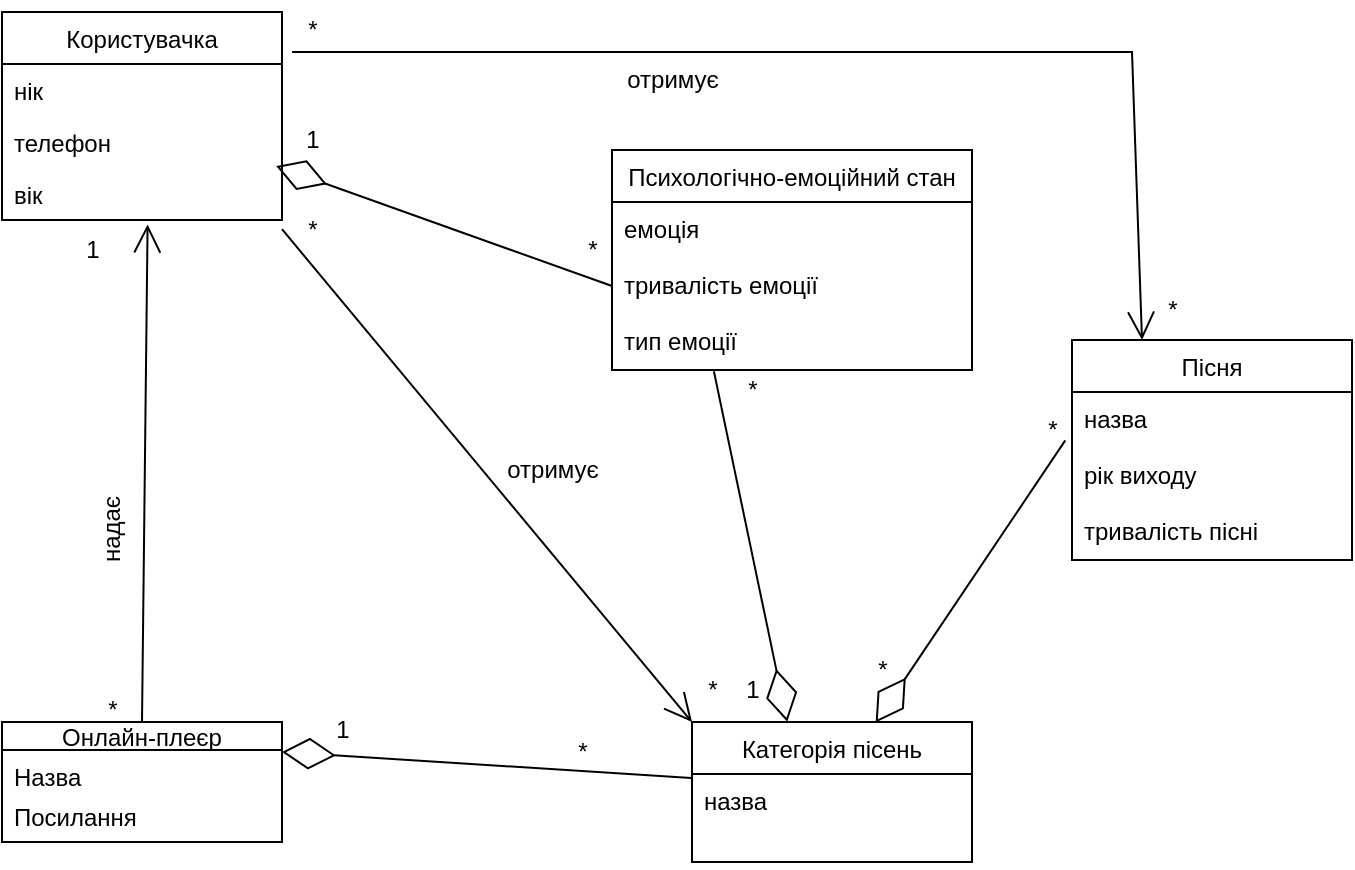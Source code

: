 <mxfile version="20.4.0" type="github">
  <diagram id="FiDt0s2Z3zEnG-Hj3zlf" name="Страница 1">
    <mxGraphModel dx="1278" dy="579" grid="1" gridSize="10" guides="1" tooltips="1" connect="1" arrows="1" fold="1" page="1" pageScale="1" pageWidth="1654" pageHeight="2336" math="0" shadow="0">
      <root>
        <mxCell id="0" />
        <mxCell id="1" parent="0" />
        <mxCell id="qLWZHR_6ugfc2XxDYZzj-6" value="Користувачка" style="swimlane;fontStyle=0;childLayout=stackLayout;horizontal=1;startSize=26;fillColor=none;horizontalStack=0;resizeParent=1;resizeParentMax=0;resizeLast=0;collapsible=1;marginBottom=0;" parent="1" vertex="1">
          <mxGeometry x="65" y="41" width="140" height="104" as="geometry" />
        </mxCell>
        <mxCell id="qLWZHR_6ugfc2XxDYZzj-7" value="нік" style="text;strokeColor=none;fillColor=none;align=left;verticalAlign=top;spacingLeft=4;spacingRight=4;overflow=hidden;rotatable=0;points=[[0,0.5],[1,0.5]];portConstraint=eastwest;" parent="qLWZHR_6ugfc2XxDYZzj-6" vertex="1">
          <mxGeometry y="26" width="140" height="26" as="geometry" />
        </mxCell>
        <mxCell id="qLWZHR_6ugfc2XxDYZzj-8" value="телефон" style="text;strokeColor=none;fillColor=none;align=left;verticalAlign=top;spacingLeft=4;spacingRight=4;overflow=hidden;rotatable=0;points=[[0,0.5],[1,0.5]];portConstraint=eastwest;" parent="qLWZHR_6ugfc2XxDYZzj-6" vertex="1">
          <mxGeometry y="52" width="140" height="26" as="geometry" />
        </mxCell>
        <mxCell id="qLWZHR_6ugfc2XxDYZzj-9" value="вік" style="text;strokeColor=none;fillColor=none;align=left;verticalAlign=top;spacingLeft=4;spacingRight=4;overflow=hidden;rotatable=0;points=[[0,0.5],[1,0.5]];portConstraint=eastwest;" parent="qLWZHR_6ugfc2XxDYZzj-6" vertex="1">
          <mxGeometry y="78" width="140" height="26" as="geometry" />
        </mxCell>
        <mxCell id="qLWZHR_6ugfc2XxDYZzj-10" value="Психологічно-емоційний стан" style="swimlane;fontStyle=0;childLayout=stackLayout;horizontal=1;startSize=26;fillColor=none;horizontalStack=0;resizeParent=1;resizeParentMax=0;resizeLast=0;collapsible=1;marginBottom=0;" parent="1" vertex="1">
          <mxGeometry x="370" y="110" width="180" height="110" as="geometry" />
        </mxCell>
        <mxCell id="qLWZHR_6ugfc2XxDYZzj-11" value="емоція&#xa;&#xa;тривалість емоції&#xa;&#xa;тип емоції" style="text;strokeColor=none;fillColor=none;align=left;verticalAlign=top;spacingLeft=4;spacingRight=4;overflow=hidden;rotatable=0;points=[[0,0.5],[1,0.5]];portConstraint=eastwest;" parent="qLWZHR_6ugfc2XxDYZzj-10" vertex="1">
          <mxGeometry y="26" width="180" height="84" as="geometry" />
        </mxCell>
        <mxCell id="qLWZHR_6ugfc2XxDYZzj-22" value="Категорія пісень" style="swimlane;fontStyle=0;childLayout=stackLayout;horizontal=1;startSize=26;fillColor=none;horizontalStack=0;resizeParent=1;resizeParentMax=0;resizeLast=0;collapsible=1;marginBottom=0;" parent="1" vertex="1">
          <mxGeometry x="410" y="396" width="140" height="70" as="geometry" />
        </mxCell>
        <mxCell id="qLWZHR_6ugfc2XxDYZzj-23" value="назва" style="text;strokeColor=none;fillColor=none;align=left;verticalAlign=top;spacingLeft=4;spacingRight=4;overflow=hidden;rotatable=0;points=[[0,0.5],[1,0.5]];portConstraint=eastwest;" parent="qLWZHR_6ugfc2XxDYZzj-22" vertex="1">
          <mxGeometry y="26" width="140" height="44" as="geometry" />
        </mxCell>
        <mxCell id="qLWZHR_6ugfc2XxDYZzj-26" value="Онлайн-плеєр" style="swimlane;fontStyle=0;childLayout=stackLayout;horizontal=1;startSize=14;fillColor=none;horizontalStack=0;resizeParent=1;resizeParentMax=0;resizeLast=0;collapsible=1;marginBottom=0;" parent="1" vertex="1">
          <mxGeometry x="65" y="396" width="140" height="60" as="geometry" />
        </mxCell>
        <mxCell id="qLWZHR_6ugfc2XxDYZzj-27" value="Назва" style="text;strokeColor=none;fillColor=none;align=left;verticalAlign=top;spacingLeft=4;spacingRight=4;overflow=hidden;rotatable=0;points=[[0,0.5],[1,0.5]];portConstraint=eastwest;" parent="qLWZHR_6ugfc2XxDYZzj-26" vertex="1">
          <mxGeometry y="14" width="140" height="20" as="geometry" />
        </mxCell>
        <mxCell id="qLWZHR_6ugfc2XxDYZzj-28" value="Посилання" style="text;strokeColor=none;fillColor=none;align=left;verticalAlign=top;spacingLeft=4;spacingRight=4;overflow=hidden;rotatable=0;points=[[0,0.5],[1,0.5]];portConstraint=eastwest;" parent="qLWZHR_6ugfc2XxDYZzj-26" vertex="1">
          <mxGeometry y="34" width="140" height="26" as="geometry" />
        </mxCell>
        <mxCell id="qLWZHR_6ugfc2XxDYZzj-30" value="" style="endArrow=diamondThin;endFill=0;endSize=24;html=1;rounded=0;exitX=-0.003;exitY=0.045;exitDx=0;exitDy=0;exitPerimeter=0;entryX=1;entryY=0.25;entryDx=0;entryDy=0;" parent="1" source="qLWZHR_6ugfc2XxDYZzj-23" target="qLWZHR_6ugfc2XxDYZzj-26" edge="1">
          <mxGeometry width="160" relative="1" as="geometry">
            <mxPoint x="450" y="300" as="sourcePoint" />
            <mxPoint x="610" y="300" as="targetPoint" />
          </mxGeometry>
        </mxCell>
        <mxCell id="qLWZHR_6ugfc2XxDYZzj-31" value="1" style="text;html=1;align=center;verticalAlign=middle;resizable=0;points=[];autosize=1;strokeColor=none;fillColor=none;" parent="1" vertex="1">
          <mxGeometry x="220" y="385" width="30" height="30" as="geometry" />
        </mxCell>
        <mxCell id="qLWZHR_6ugfc2XxDYZzj-32" value="*" style="text;html=1;align=center;verticalAlign=middle;resizable=0;points=[];autosize=1;strokeColor=none;fillColor=none;" parent="1" vertex="1">
          <mxGeometry x="340" y="396" width="30" height="30" as="geometry" />
        </mxCell>
        <mxCell id="qLWZHR_6ugfc2XxDYZzj-37" value="" style="endArrow=diamondThin;endFill=0;endSize=24;html=1;rounded=0;exitX=0;exitY=0.5;exitDx=0;exitDy=0;entryX=0.979;entryY=-0.038;entryDx=0;entryDy=0;entryPerimeter=0;" parent="1" source="qLWZHR_6ugfc2XxDYZzj-11" target="qLWZHR_6ugfc2XxDYZzj-9" edge="1">
          <mxGeometry width="160" relative="1" as="geometry">
            <mxPoint x="314.58" y="120.0" as="sourcePoint" />
            <mxPoint x="225" y="166.22" as="targetPoint" />
          </mxGeometry>
        </mxCell>
        <mxCell id="qLWZHR_6ugfc2XxDYZzj-38" value="1" style="text;html=1;align=center;verticalAlign=middle;resizable=0;points=[];autosize=1;strokeColor=none;fillColor=none;" parent="1" vertex="1">
          <mxGeometry x="205" y="90" width="30" height="30" as="geometry" />
        </mxCell>
        <mxCell id="qLWZHR_6ugfc2XxDYZzj-39" value="*" style="text;html=1;align=center;verticalAlign=middle;resizable=0;points=[];autosize=1;strokeColor=none;fillColor=none;" parent="1" vertex="1">
          <mxGeometry x="345" y="145" width="30" height="30" as="geometry" />
        </mxCell>
        <mxCell id="qLWZHR_6ugfc2XxDYZzj-41" value="" style="endArrow=diamondThin;endFill=0;endSize=24;html=1;rounded=0;exitX=0.283;exitY=1.007;exitDx=0;exitDy=0;exitPerimeter=0;entryX=0.34;entryY=-0.002;entryDx=0;entryDy=0;entryPerimeter=0;" parent="1" source="qLWZHR_6ugfc2XxDYZzj-11" target="qLWZHR_6ugfc2XxDYZzj-22" edge="1">
          <mxGeometry width="160" relative="1" as="geometry">
            <mxPoint x="515.0" y="346.89" as="sourcePoint" />
            <mxPoint x="425.42" y="393.11" as="targetPoint" />
          </mxGeometry>
        </mxCell>
        <mxCell id="qLWZHR_6ugfc2XxDYZzj-42" value="1" style="text;html=1;align=center;verticalAlign=middle;resizable=0;points=[];autosize=1;strokeColor=none;fillColor=none;" parent="1" vertex="1">
          <mxGeometry x="425" y="365" width="30" height="30" as="geometry" />
        </mxCell>
        <mxCell id="qLWZHR_6ugfc2XxDYZzj-43" value="*" style="text;html=1;align=center;verticalAlign=middle;resizable=0;points=[];autosize=1;strokeColor=none;fillColor=none;" parent="1" vertex="1">
          <mxGeometry x="425" y="215" width="30" height="30" as="geometry" />
        </mxCell>
        <mxCell id="qLWZHR_6ugfc2XxDYZzj-44" value="" style="endArrow=open;endFill=1;endSize=12;html=1;rounded=0;exitX=0.5;exitY=0;exitDx=0;exitDy=0;entryX=0.52;entryY=1.085;entryDx=0;entryDy=0;entryPerimeter=0;" parent="1" source="qLWZHR_6ugfc2XxDYZzj-26" target="qLWZHR_6ugfc2XxDYZzj-9" edge="1">
          <mxGeometry width="160" relative="1" as="geometry">
            <mxPoint x="430" y="300" as="sourcePoint" />
            <mxPoint x="590" y="300" as="targetPoint" />
          </mxGeometry>
        </mxCell>
        <mxCell id="qLWZHR_6ugfc2XxDYZzj-45" value="надає" style="text;html=1;align=center;verticalAlign=middle;resizable=0;points=[];autosize=1;strokeColor=none;fillColor=none;rotation=-90;" parent="1" vertex="1">
          <mxGeometry x="90" y="285" width="60" height="30" as="geometry" />
        </mxCell>
        <mxCell id="qLWZHR_6ugfc2XxDYZzj-46" value="" style="endArrow=open;endFill=1;endSize=12;html=1;rounded=0;exitX=1;exitY=1.177;exitDx=0;exitDy=0;exitPerimeter=0;entryX=0;entryY=0;entryDx=0;entryDy=0;" parent="1" source="qLWZHR_6ugfc2XxDYZzj-9" target="qLWZHR_6ugfc2XxDYZzj-22" edge="1">
          <mxGeometry width="160" relative="1" as="geometry">
            <mxPoint x="430" y="300" as="sourcePoint" />
            <mxPoint x="590" y="300" as="targetPoint" />
          </mxGeometry>
        </mxCell>
        <mxCell id="qLWZHR_6ugfc2XxDYZzj-48" value="отримує" style="text;html=1;align=center;verticalAlign=middle;resizable=0;points=[];autosize=1;strokeColor=none;fillColor=none;rotation=0;" parent="1" vertex="1">
          <mxGeometry x="305" y="255" width="70" height="30" as="geometry" />
        </mxCell>
        <mxCell id="qLWZHR_6ugfc2XxDYZzj-49" value="Пісня" style="swimlane;fontStyle=0;childLayout=stackLayout;horizontal=1;startSize=26;fillColor=none;horizontalStack=0;resizeParent=1;resizeParentMax=0;resizeLast=0;collapsible=1;marginBottom=0;" parent="1" vertex="1">
          <mxGeometry x="600" y="205" width="140" height="110" as="geometry" />
        </mxCell>
        <mxCell id="qLWZHR_6ugfc2XxDYZzj-50" value="назва&#xa;&#xa;рік виходу&#xa;&#xa;тривалість пісні&#xa;" style="text;strokeColor=none;fillColor=none;align=left;verticalAlign=top;spacingLeft=4;spacingRight=4;overflow=hidden;rotatable=0;points=[[0,0.5],[1,0.5]];portConstraint=eastwest;" parent="qLWZHR_6ugfc2XxDYZzj-49" vertex="1">
          <mxGeometry y="26" width="140" height="84" as="geometry" />
        </mxCell>
        <mxCell id="qLWZHR_6ugfc2XxDYZzj-52" value="" style="endArrow=diamondThin;endFill=0;endSize=24;html=1;rounded=0;exitX=-0.024;exitY=0.288;exitDx=0;exitDy=0;exitPerimeter=0;entryX=0.656;entryY=0.004;entryDx=0;entryDy=0;entryPerimeter=0;" parent="1" source="qLWZHR_6ugfc2XxDYZzj-50" target="qLWZHR_6ugfc2XxDYZzj-22" edge="1">
          <mxGeometry width="160" relative="1" as="geometry">
            <mxPoint x="430" y="300" as="sourcePoint" />
            <mxPoint x="590" y="300" as="targetPoint" />
          </mxGeometry>
        </mxCell>
        <mxCell id="qLWZHR_6ugfc2XxDYZzj-53" value="" style="endArrow=open;endFill=1;endSize=12;html=1;rounded=0;exitX=1.036;exitY=-0.231;exitDx=0;exitDy=0;exitPerimeter=0;entryX=0.25;entryY=0;entryDx=0;entryDy=0;" parent="1" source="qLWZHR_6ugfc2XxDYZzj-7" target="qLWZHR_6ugfc2XxDYZzj-49" edge="1">
          <mxGeometry width="160" relative="1" as="geometry">
            <mxPoint x="430" y="300" as="sourcePoint" />
            <mxPoint x="570" y="20" as="targetPoint" />
            <Array as="points">
              <mxPoint x="630" y="61" />
            </Array>
          </mxGeometry>
        </mxCell>
        <mxCell id="qLWZHR_6ugfc2XxDYZzj-54" value="отримує" style="text;html=1;align=center;verticalAlign=middle;resizable=0;points=[];autosize=1;strokeColor=none;fillColor=none;" parent="1" vertex="1">
          <mxGeometry x="365" y="60" width="70" height="30" as="geometry" />
        </mxCell>
        <mxCell id="qLWZHR_6ugfc2XxDYZzj-55" value="*" style="text;html=1;align=center;verticalAlign=middle;resizable=0;points=[];autosize=1;strokeColor=none;fillColor=none;" parent="1" vertex="1">
          <mxGeometry x="490" y="355" width="30" height="30" as="geometry" />
        </mxCell>
        <mxCell id="qLWZHR_6ugfc2XxDYZzj-56" value="*" style="text;html=1;align=center;verticalAlign=middle;resizable=0;points=[];autosize=1;strokeColor=none;fillColor=none;" parent="1" vertex="1">
          <mxGeometry x="575" y="235" width="30" height="30" as="geometry" />
        </mxCell>
        <mxCell id="6BdmhLeYPXy0RXfNahjm-1" value="1" style="text;html=1;align=center;verticalAlign=middle;resizable=0;points=[];autosize=1;strokeColor=none;fillColor=none;" parent="1" vertex="1">
          <mxGeometry x="95" y="145" width="30" height="30" as="geometry" />
        </mxCell>
        <mxCell id="6BdmhLeYPXy0RXfNahjm-2" value="*" style="text;html=1;align=center;verticalAlign=middle;resizable=0;points=[];autosize=1;strokeColor=none;fillColor=none;" parent="1" vertex="1">
          <mxGeometry x="105" y="375" width="30" height="30" as="geometry" />
        </mxCell>
        <mxCell id="6BdmhLeYPXy0RXfNahjm-3" value="*" style="text;html=1;align=center;verticalAlign=middle;resizable=0;points=[];autosize=1;strokeColor=none;fillColor=none;" parent="1" vertex="1">
          <mxGeometry x="205" y="135" width="30" height="30" as="geometry" />
        </mxCell>
        <mxCell id="6BdmhLeYPXy0RXfNahjm-4" value="*" style="text;html=1;align=center;verticalAlign=middle;resizable=0;points=[];autosize=1;strokeColor=none;fillColor=none;" parent="1" vertex="1">
          <mxGeometry x="405" y="365" width="30" height="30" as="geometry" />
        </mxCell>
        <mxCell id="6BdmhLeYPXy0RXfNahjm-5" value="*" style="text;html=1;align=center;verticalAlign=middle;resizable=0;points=[];autosize=1;strokeColor=none;fillColor=none;" parent="1" vertex="1">
          <mxGeometry x="205" y="35" width="30" height="30" as="geometry" />
        </mxCell>
        <mxCell id="6BdmhLeYPXy0RXfNahjm-6" value="*" style="text;html=1;align=center;verticalAlign=middle;resizable=0;points=[];autosize=1;strokeColor=none;fillColor=none;" parent="1" vertex="1">
          <mxGeometry x="635" y="175" width="30" height="30" as="geometry" />
        </mxCell>
      </root>
    </mxGraphModel>
  </diagram>
</mxfile>
